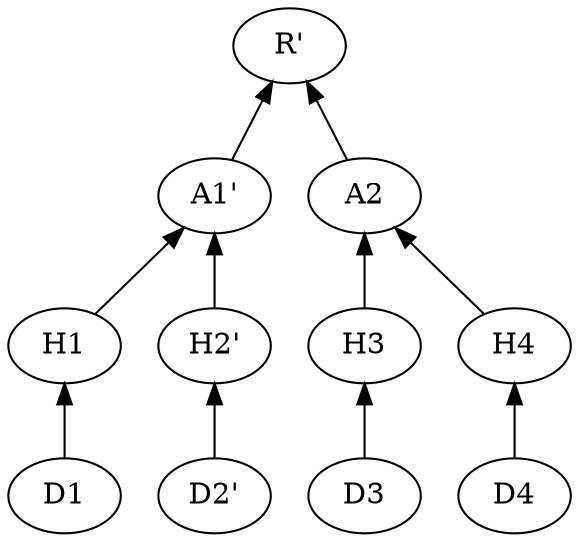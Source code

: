digraph { 
  rankdir="BT";

  // Merkle leaves
  D1;
  D2 [ label = "D2'" ];
  D3;
  D4;

  // Merkle leaf hashes
  H2 [ label = "H2'" ];
  D1 -> H1;
  D2 -> H2;
  D3 -> H3;
  D4 -> H4;

  // Layer 2
  A1 [ label = "A1'" ];
  H1 -> A1;
  H2 -> A1;
  H3 -> A2;
  H4 -> A2;

  // Merkle root
  R [ label = "R'" ];
  A1 -> R;
  A2 -> R;
} 
